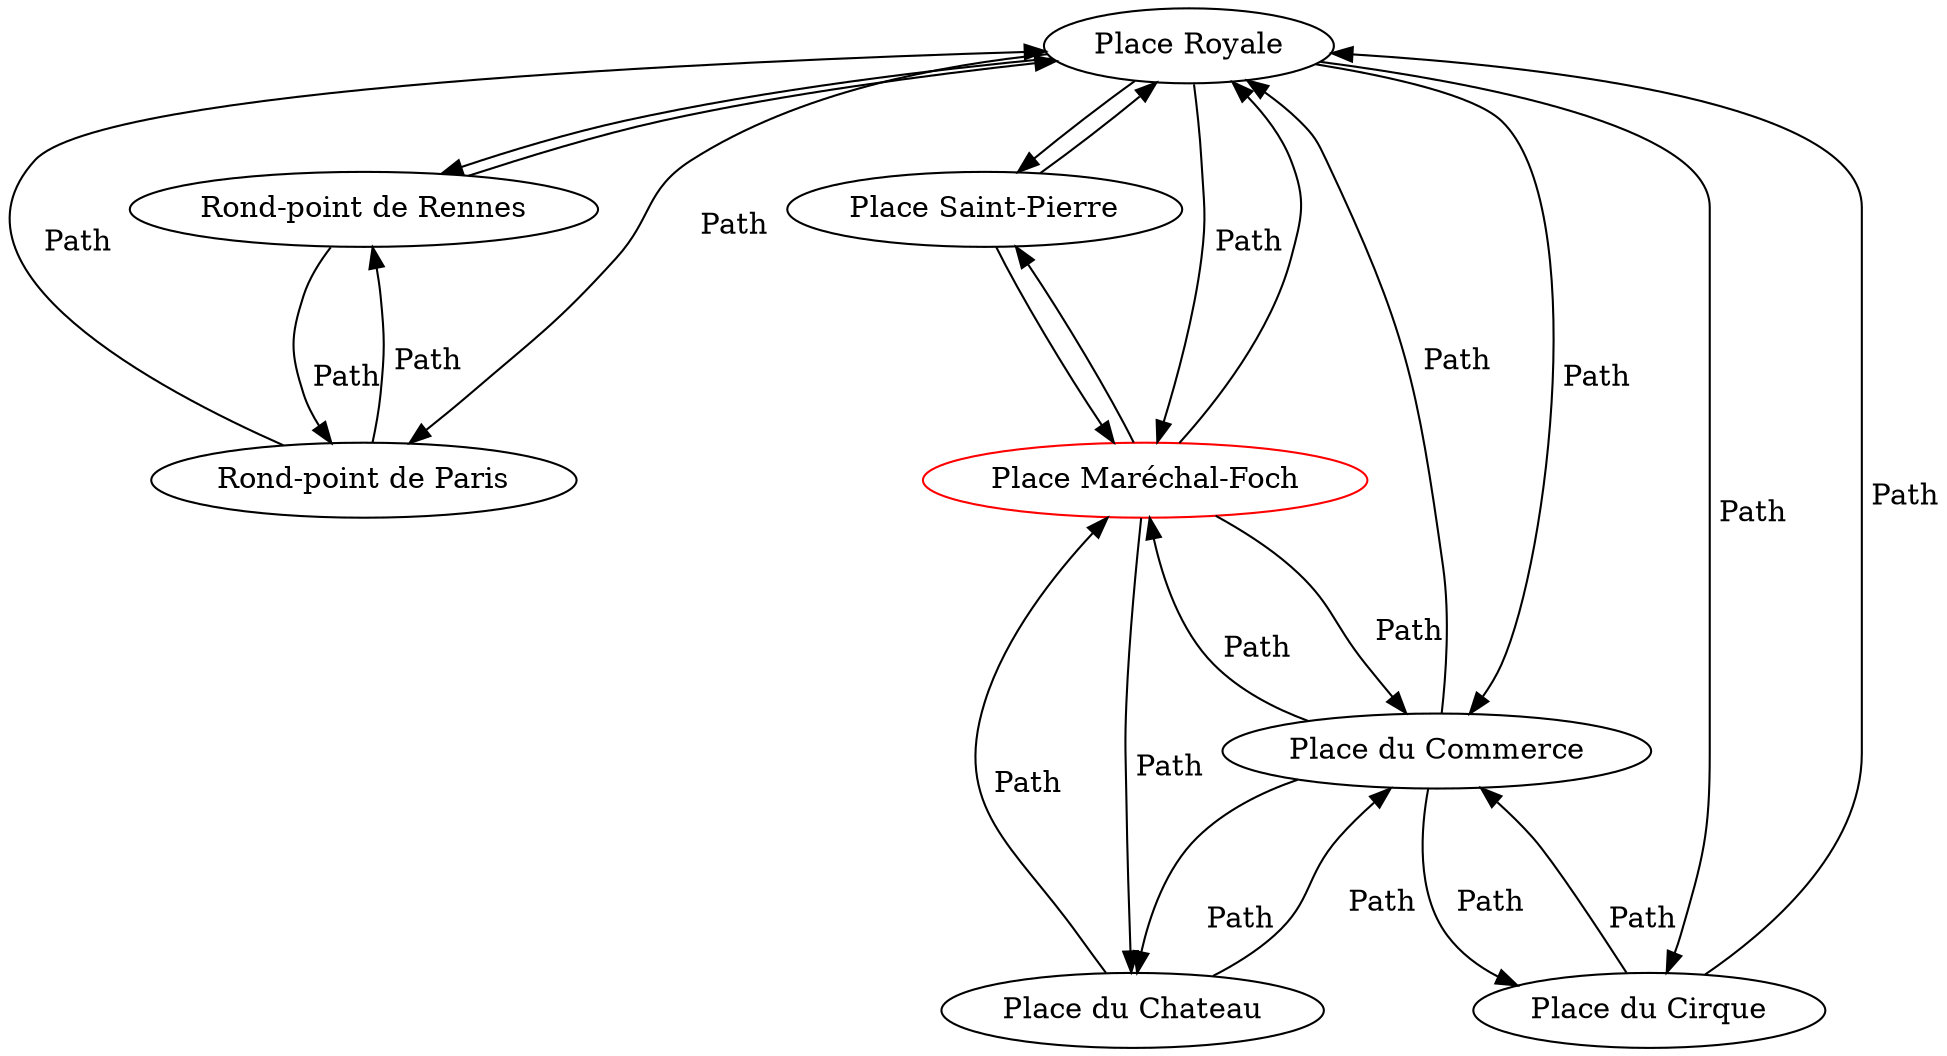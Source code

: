 digraph {
	Place_Royale [label="Place Royale"];
	Rond_point_de_Rennes [label="Rond-point de Rennes"];
	Rond_point_de_Paris [label="Rond-point de Paris"];
	Place_Saint_Pierre [label="Place Saint-Pierre"];
	Place_Marechal_Foch [label="Place Maréchal-Foch",color="red"];
	Place_du_Chateau [label="Place du Chateau"];
	Place_du_Commerce [label="Place du Commerce"];
	Place_du_Cirque [label="Place du Cirque"];

	Place_Royale -> Rond_point_de_Rennes [label="
"];
	Rond_point_de_Rennes -> Rond_point_de_Paris [label="

 Path"];
	Rond_point_de_Paris -> Place_Royale [label="

 Path"];
	Place_Royale -> Place_Saint_Pierre [label="
"];
	Place_Saint_Pierre -> Place_Marechal_Foch [label="
"];
	Place_Royale -> Place_Marechal_Foch [label="

 Path"];
	Place_Royale -> Place_du_Commerce [label="

 Path"];
	Place_Royale -> Place_du_Cirque [label="

 Path"];
	Place_du_Cirque -> Place_du_Commerce [label="

 Path"];
	Place_du_Commerce -> Place_Marechal_Foch [label="

 Path"];
	Place_du_Commerce -> Place_du_Chateau [label="

 Path"];
	Place_du_Chateau -> Place_Marechal_Foch [label="

 Path"];
	Rond_point_de_Rennes -> Place_Royale [label=""];
	Rond_point_de_Paris -> Rond_point_de_Rennes [label="
 Path"];
	Place_Royale -> Rond_point_de_Paris [label="
 Path"];
	Place_Saint_Pierre -> Place_Royale [label=""];
	Place_Marechal_Foch -> Place_Saint_Pierre [label=""];
	Place_Marechal_Foch -> Place_Royale [label=""];
	Place_du_Commerce -> Place_Royale [label="
 Path"];
	Place_du_Cirque -> Place_Royale [label="
 Path"];
	Place_du_Commerce -> Place_du_Cirque [label="
 Path"];
	Place_Marechal_Foch -> Place_du_Commerce [label="
 Path"];
	Place_du_Chateau -> Place_du_Commerce [label="
 Path"];
	Place_Marechal_Foch -> Place_du_Chateau [label="
 Path"];
}
